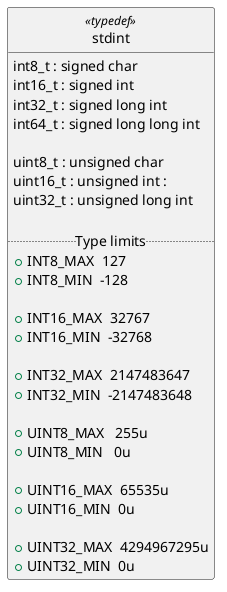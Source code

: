 @startuml stdint

class stdint << typedef >>
{
  int8_t : signed char
  int16_t : signed int
  int32_t : signed long int
  int64_t : signed long long int

  uint8_t : unsigned char
  uint16_t : unsigned int : 
  uint32_t : unsigned long int

  .. Type limits ..
  + INT8_MAX  127
  + INT8_MIN  -128

  + INT16_MAX  32767
  + INT16_MIN  -32768

  + INT32_MAX  2147483647
  + INT32_MIN  -2147483648

  + UINT8_MAX   255u
  + UINT8_MIN   0u

  + UINT16_MAX  65535u
  + UINT16_MIN  0u

  + UINT32_MAX  4294967295u
  + UINT32_MIN  0u
}

hide stdint circle
hide stdint Attribute

@enduml